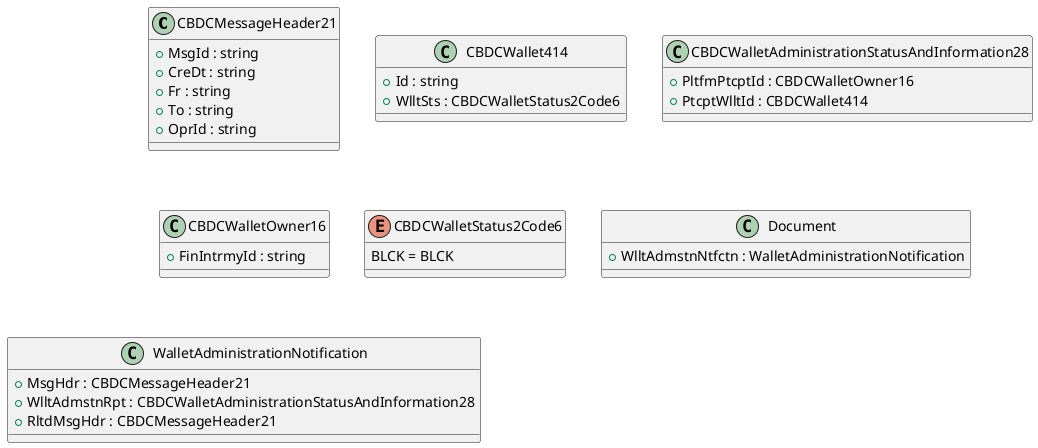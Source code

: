 @startuml

class CBDCMessageHeader21 {
    +MsgId : string
    +CreDt : string
    +Fr : string
    +To : string
    +OprId : string
}
class CBDCWallet414 {
    +Id : string
    +WlltSts : CBDCWalletStatus2Code6
}
class CBDCWalletAdministrationStatusAndInformation28 {
    +PltfmPtcptId : CBDCWalletOwner16
    +PtcptWlltId : CBDCWallet414
}
class CBDCWalletOwner16 {
    +FinIntrmyId : string
}
enum CBDCWalletStatus2Code6 {
    BLCK = BLCK
}
class Document {
    +WlltAdmstnNtfctn : WalletAdministrationNotification
}
class WalletAdministrationNotification {
    +MsgHdr : CBDCMessageHeader21
    +WlltAdmstnRpt : CBDCWalletAdministrationStatusAndInformation28
    +RltdMsgHdr : CBDCMessageHeader21
}

@enduml
